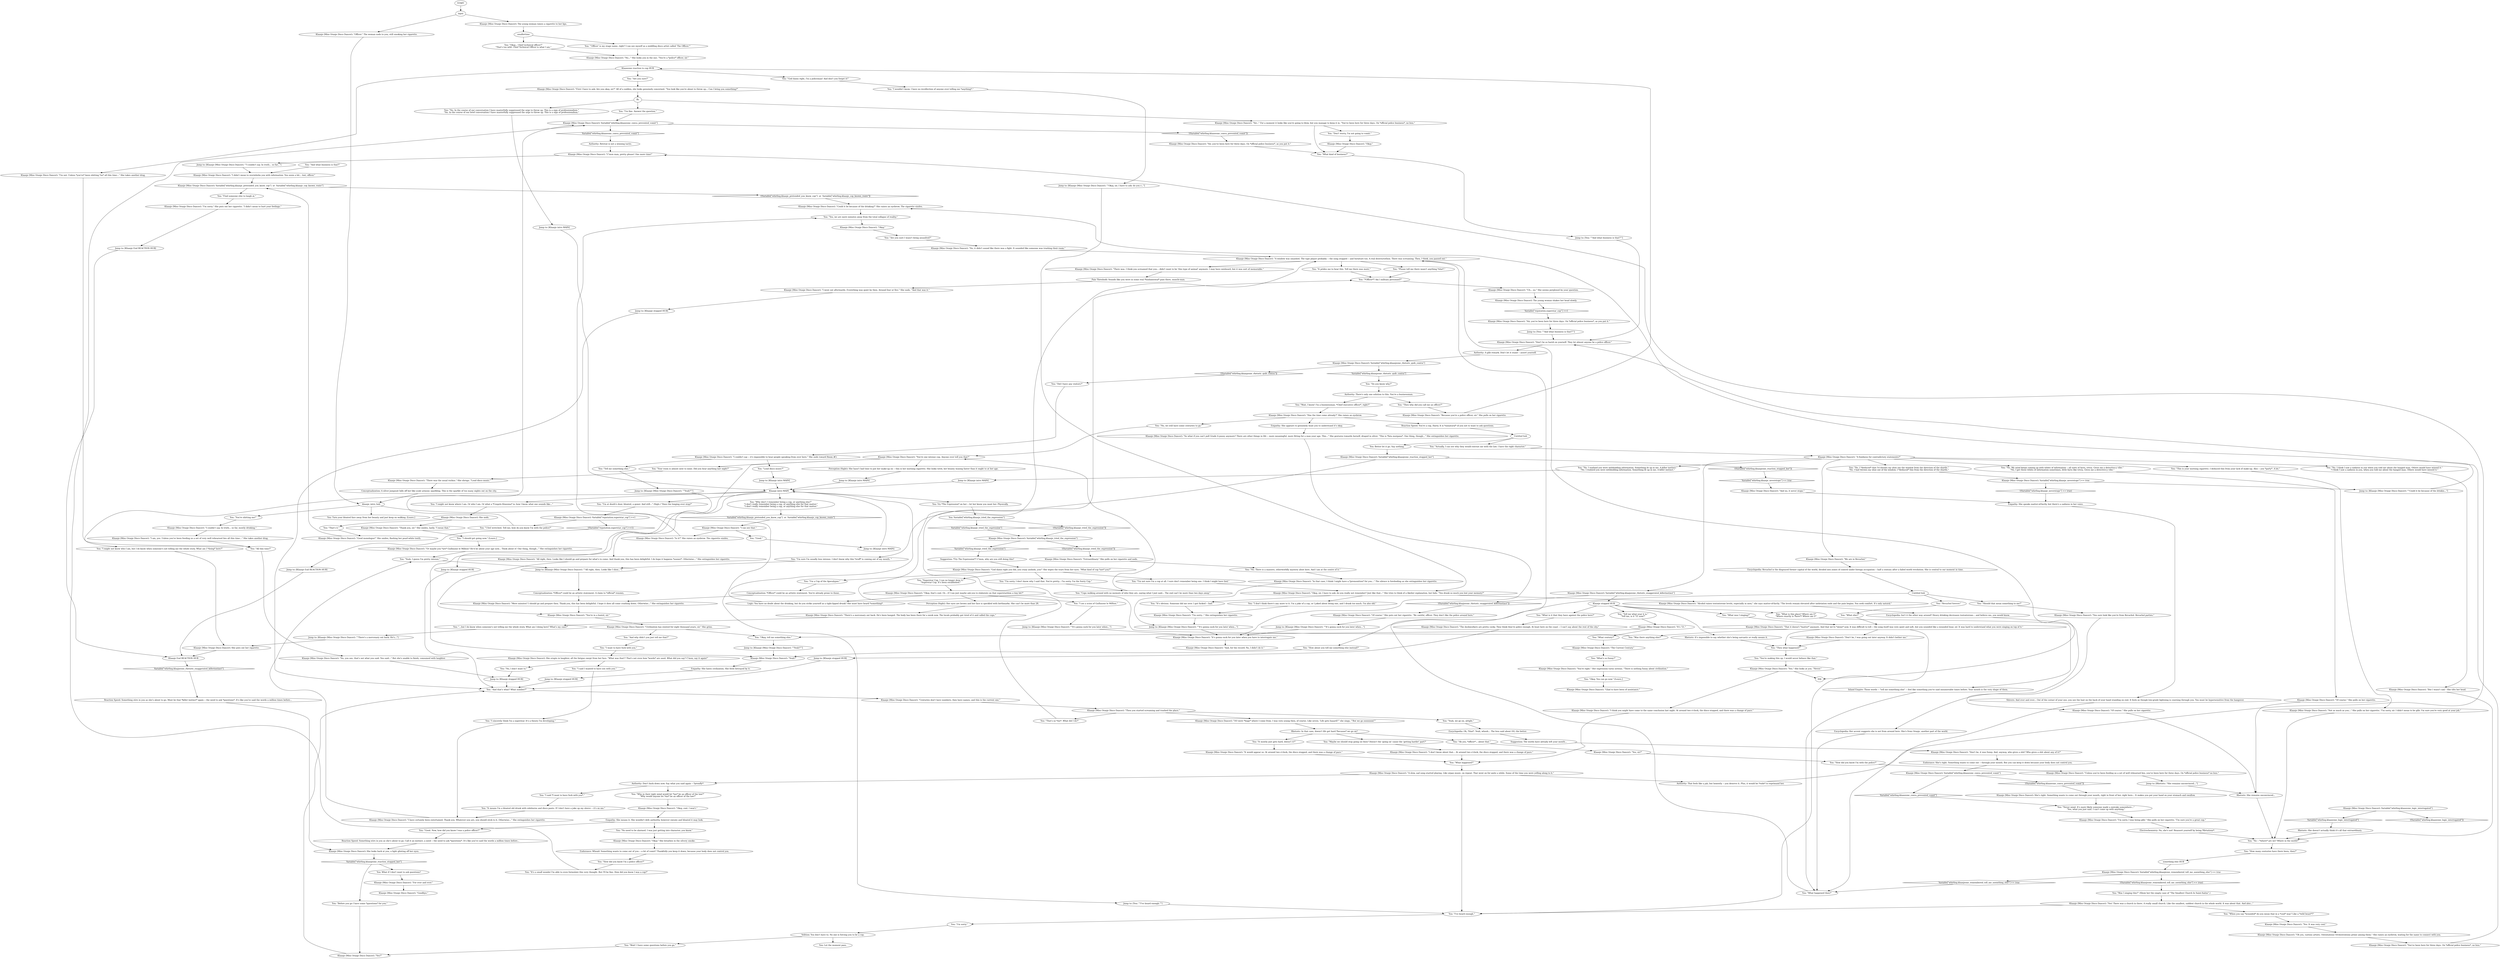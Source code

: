 # WHIRLING F2 / KLAASJE 1
# A striking young woman in a silver body-suit smokes in the hostel hallway. She addresses you as if you were a police officer. You may use your finger pistols for a SUGGESTION red-check. Failure gives you some forewarning about what's going on.
# ==================================================
digraph G {
	  0 [label="START"];
	  1 [label="input"];
	  2 [label="Klaasje (Miss Oranje Disco Dancer): \"Uh... no.\" She seems perplexed by your question."];
	  3 [label="You: \"I'm a Cop of the Apocalypse.\""];
	  4 [label="Klaasje (Miss Oranje Disco Dancer): \"It's gonna suck for you later when you have to interrogate me.\""];
	  5 [label="Klaasje (Miss Oranje Disco Dancer): \"Okay, that's cool. Or... if I can just maybe ask you to elaborate on that superstardom a tiny bit?\""];
	  6 [label="Klaasje (Miss Oranje Disco Dancer): \"I have certainly been entertained. Thank you. Whatever you are, you should stick to it. Otherwise...\" She extinguishes her cigarette."];
	  7 [label="Reaction Speed: Something stirs in you as she's about to go. Must be that *killer instinct* again -- the need to ask *questions*. It's like you've said the words a million times before..."];
	  8 [label="Jump to: [Klaasje (Miss Oranje Disco Dancer): \"\"Okay, sir, I have to ask: do you r...\"]"];
	  9 [label="You: \"Wait! I have some questions before you go.\""];
	  10 [label="Klaasje (Miss Oranje Disco Dancer): \"You're right.\" Her expression turns serious. \"There is nothing funny about civilization.\""];
	  11 [label="Klaasje (Miss Oranje Disco Dancer): \"Glad to have been of assistance.\""];
	  12 [label="You: \"Please tell me there wasn't anything *else*.\""];
	  13 [label="You: \"It prides me to hear this. Tell me there was more.\""];
	  14 [label="Endurance: Whoah! Something wants to come out of you -- a bit of vomit? Thankfully you keep it down, because your body does not control you."];
	  15 [label="Klaasje (Miss Oranje Disco Dancer): \"Good monologue!\" She smiles, flashing her pearl-white teeth."];
	  16 [label="Untitled hub"];
	  17 [label="Klaasje (Miss Oranje Disco Dancer): \"Because you're a police officer, sir.\" She pulls on her cigarette."];
	  18 [label="Klaasje (Miss Oranje Disco Dancer): \"Could it be because of the drinking?\" She raises an eyebrow. The cigarette sizzles."];
	  19 [label="Klaasje (Miss Oranje Disco Dancer): She erupts in laughter, all the fatigue swept from her face. \"What was that!? That's not even how *words* are used. What did you say? C'mon, say it again!\""];
	  20 [label="You: \"I said I wanted to have sex with you.\""];
	  21 [label="You: \"I don't think there's any more to it. I'm a joke of a cop, or I joked about being one, and I drank too much. I'm also old.\""];
	  22 [label="You: \"I'm fine. Answer the question.\""];
	  23 [label="You: Better let it go. Say nothing."];
	  24 [label="Klaasje (Miss Oranje Disco Dancer): \"There was the usual ruckus.\" She shrugs. \"Loud disco music.\""];
	  25 [label="Klaasje (Miss Oranje Disco Dancer): \"Yes. It was very cool.\""];
	  26 [label="Klaasje (Miss Oranje Disco Dancer): \"No, it didn't sound like there was a fight. It sounded like someone was trashing their room.\""];
	  27 [label="Klaasje (Miss Oranje Disco Dancer): Variable[\"whirling.klaaseone_logic_interrogated\"]"];
	  28 [label="Variable[\"whirling.klaaseone_logic_interrogated\"]", shape=diamond];
	  29 [label="!(Variable[\"whirling.klaaseone_logic_interrogated\"])", shape=diamond];
	  30 [label="Klaasje (Miss Oranje Disco Dancer): Variable[\"whirling.klaasjeone_rhetoric_quib_contra\"]"];
	  31 [label="Variable[\"whirling.klaasjeone_rhetoric_quib_contra\"]", shape=diamond];
	  32 [label="!(Variable[\"whirling.klaasjeone_rhetoric_quib_contra\"])", shape=diamond];
	  33 [label="Klaasje (Miss Oranje Disco Dancer): \"I'm sorry.\" She puts out her cigarette. \"I didn't mean to hurt your feelings.\""];
	  34 [label="Klaasje (Miss Oranje Disco Dancer): She's right. Something wants to come out through your mouth, right in front of her, right here... It makes you put your hand on your stomach and swallow."];
	  35 [label="Klaasje (Miss Oranje Disco Dancer): \"A fondness for contradictory statements?\""];
	  36 [label="Authority: A glib remark. Don't let it stand -- assert yourself."];
	  37 [label="Klaasje (Miss Oranje Disco Dancer): \"Yes?\""];
	  38 [label="You: \"What is this place? Where am I?\"\n\"Where exactly is *here*? Where am I?\""];
	  39 [label="Jump to: [Klaasje stopped HUB]"];
	  40 [label="Jump to: [Klaasje (Miss Oranje Disco Dancer): \"\"Yeah?\"\"]"];
	  41 [label="Klaasje (Miss Oranje Disco Dancer): \"The dockworkers are pretty cocky. They think they're police enough. At least here on the coast -- I can't say about the rest of the city.\""];
	  42 [label="Klaasje (Miss Oranje Disco Dancer): \"A slow, sad song started playing. Like organ music, on repeat. That went on for quite a while. Some of the time you were yelling along to it.\""];
	  43 [label="Klaasje (Miss Oranje Disco Dancer): \"Yes! There was a church in there. A really small church. Like the smallest, saddest church in the whole world. It was about that. And also...\""];
	  44 [label="Klaasje (Miss Oranje Disco Dancer): \"Yes.\" She looks at you. \"Never.\""];
	  45 [label="Jump to: [Klaasje stopped HUB]"];
	  46 [label="Electrochemistry: No, she's not! Reassert yourself by being *flirtatious*."];
	  47 [label="Klaasje (Miss Oranje Disco Dancer): \"Yes, sir?\""];
	  48 [label="Klaasje (Miss Oranje Disco Dancer): \"Not as much as you...\" She pulls on her cigarette. \"I'm sorry, sir. I didn't mean to be glib. I'm sure you're very good at your job.\""];
	  49 [label="Klaasje (Miss Oranje Disco Dancer): \"No...\" She looks you in the eye. \"You're a *police* officer, sir.\""];
	  50 [label="You: \"No, we still have some centuries to go.\""];
	  51 [label="You: \"I might not know where I am. Or who I am. Or what a *Coupris Kineema* is; how I know what one sounds like...\""];
	  52 [label="You: \"Tell me what year it is.\"\n\"Tell me, is it '51 now?\""];
	  53 [label="You: \"What century?\""];
	  54 [label="Klaasje (Miss Oranje Disco Dancer): \"The Current Century.\""];
	  55 [label="Klaasje (Miss Oranje Disco Dancer): \"You sure look like you're from Revachol. Revachol parties.\""];
	  56 [label="Encyclopedia: Her accent suggests she is not from around here. She's from Oranje, another part of the world."];
	  57 [label="Klaasje (Miss Oranje Disco Dancer): \"A window was smashed. The tape player probably -- the song stopped -- and furniture too. A real destructothon. There was screaming. Then, I think, you passed out.\""];
	  58 [label="Rhetoric: In that case, doesn't life get hard *because* we go on?"];
	  59 [label="Klaasje (Miss Oranje Disco Dancer): \"I'm sorry. I was being glib.\" She pulls on her cigarette. \"I'm sure you're a great cop.\""];
	  60 [label="Encyclopedia: Isn't it the other way around? Heavy drinking decreases testosterone... and believe me, you would know."];
	  61 [label="klaasje_intro_hub"];
	  62 [label="You: \"Then why did you call me an officer?\""];
	  63 [label="You: \"Okay... Chief technical officer?\"\n\"That's too wild. Chief Technical Officer is what I am.\""];
	  64 [label="You: \"I said *I want to have fuck with you*.\""];
	  65 [label="Klaasje (Miss Oranje Disco Dancer): \"And, for the record: No, I didn't do it.\""];
	  66 [label="Klaasje (Miss Oranje Disco Dancer): \"Okay, sir, I have to ask: do you really not remember? Just like that...\" She tries to think of a likelier explanation, but fails. \"You drank so much you lost your memory?\""];
	  67 [label="You: Try *The Expression* on her -- let her know you want her. Physically."];
	  68 [label="You: Variable[\"whirling.klaasje_tried_the_expression\"]"];
	  69 [label="Variable[\"whirling.klaasje_tried_the_expression\"]", shape=diamond];
	  70 [label="!(Variable[\"whirling.klaasje_tried_the_expression\"])", shape=diamond];
	  71 [label="Jump to: [Klaasje intro MAIN]"];
	  72 [label="You: \"How did you know I'm a police officer?\""];
	  73 [label="You: \"I am a scion of Guillaume le Million.\""];
	  74 [label="You: \"It's obvious. Someone did me over. I got fucked -- bad.\""];
	  75 [label="Encyclopedia: Revachol is the disgraced former capital of the world, divided into zones of control under foreign occupation -- half a century after a failed world revolution. She is central to our moment in time."];
	  76 [label="You: \"Should that mean something to me?\""];
	  77 [label="You: \"Revachol forever.\""];
	  78 [label="You: \"That's so *me*. What did I do?\""];
	  79 [label="Klaasje (Miss Oranje Disco Dancer): \"I went out afterwards. Everything was quiet by then. Around four or five.\" She nods. \"And that was it.\""];
	  80 [label="Suggestion: *Try The Expression*? C'mon, why are you still doing this?"];
	  81 [label="You: \"Don't worry, I'm not going to vomit.\""];
	  82 [label="Klaasje (Miss Oranje Disco Dancer): \"I can see that.\""];
	  83 [label="Klaasje (Miss Oranje Disco Dancer): \"And no, it never stops.\""];
	  84 [label="Jump to: [Klaasje (Miss Oranje Disco Dancer): \"\"There's a mercenary out back. He's...\"]"];
	  85 [label="You: \"'Officer' is my stage name, right? I can see myself as a middling disco artist called 'The Officer.'\""];
	  86 [label="You: \"Are you sure?\""];
	  87 [label="You: \"Good. Now, how did you know I was a police officer?\""];
	  88 [label="You: \"No need to be alarmed. I was just getting into character, you know.\""];
	  89 [label="Klaasje (Miss Oranje Disco Dancer): She nods."];
	  90 [label="Klaasje (Miss Oranje Disco Dancer): Variable[\"whirling.klaaseone_conva_prevented_vomit\"]"];
	  91 [label="Variable[\"whirling.klaaseone_conva_prevented_vomit\"]", shape=diamond];
	  92 [label="!(Variable[\"whirling.klaaseone_conva_prevented_vomit\"])", shape=diamond];
	  93 [label="You: \"Actually, I can see why they would entrust me with the law. I have the right character.\""];
	  94 [label="You: \"No. I realized you were withholding information. Something lit up in me. A killer instinct.\"\n\"No. I realized you were withholding information. Something lit up in me. A killer instinct.\""];
	  95 [label="You: \"No. I *deduced* that I'd thrown my shoe out the window from the direction of the shards.\"\n\"No. I had thrown my shoe out of the window. I *deduced* this from the direction of the shards.\""];
	  96 [label="You: Let the moment pass."];
	  97 [label="Klaasje (Miss Oranje Disco Dancer): \"Yeah?\""];
	  98 [label="You: \"What happened?\""];
	  99 [label="Pain Threshold: Sounds like you were in some real *fundamental* pain there, muscle-man."];
	  100 [label="You: \"How did you know I'm with the police?\""];
	  101 [label="Klaasje (Miss Oranje Disco Dancer): \"Unless you've been feeding us a set of well rehearsed lies, you've been here for three days. On *official police business* no less.\""];
	  102 [label="You: Turn your bloated face away from her beauty and just keep on walking. [Leave.]"];
	  103 [label="You: \"No, I don't want to.\""];
	  104 [label="You: \"I might not know who I am, but I do know when someone's not telling me the whole story. What am I *doing* here?\""];
	  105 [label="Klaasje (Miss Oranje Disco Dancer): Variable[\"whirling.klaaseone_conva_prevented_vomit\"]"];
	  106 [label="Variable[\"whirling.klaaseone_conva_prevented_vomit\"]", shape=diamond];
	  107 [label="!(Variable[\"whirling.klaaseone_conva_prevented_vomit\"])", shape=diamond];
	  108 [label="You: \"No. My mind keeps coming up with titbits of information -- all sorts of facts, trivia. Gives me a detective-y vibe.\"\n\"No, I get these titbits of information sometimes, little facts like trivia. Gives me a detective-y vibe.\""];
	  109 [label="You: What if I don't want to ask questions?"];
	  110 [label="You: \"How about you tell me something else instead?\""];
	  111 [label="You: \"Okay, tell me something else.\""];
	  112 [label="You: \"Loud disco music?\""];
	  113 [label="Jump to: [Klaasje (Miss Oranje Disco Dancer): \"\"Yeah?\"\"]"];
	  114 [label="Klaasje (Miss Oranje Disco Dancer): \"Okay.\""];
	  115 [label="Klaasje (Miss Oranje Disco Dancer): \"In that case, I think I might have a *premonition* for you...\" The silence is foreboding as she extinguishes her cigarette."];
	  116 [label="Klaasje (Miss Oranje Disco Dancer): The young woman raises a cigarette to her lips."];
	  117 [label="You: \"Wait, I know! I'm a businessman. *Chief executive officer*, right?\""];
	  118 [label="Klaaseone reaction to cop HUB"];
	  119 [label="Jump to: [Klaasje (Miss Oranje Disco Dancer): \"\"It's gonna suck for you later when...\"]"];
	  120 [label="Jump to: [Klaasje (Miss Oranje Disco Dancer): \"\"All right, then. Looks like I shou...\"]"];
	  121 [label="Klaasje (Miss Oranje Disco Dancer): \"Centuries don't have numbers, they have names, and this is the current one.\""];
	  122 [label="Klaasje (Miss Oranje Disco Dancer): Variable[\"whirling.klaasjeone_remembered_tell_me_soemthing_else\"] == true"];
	  123 [label="Variable[\"whirling.klaasjeone_remembered_tell_me_soemthing_else\"] == true", shape=diamond];
	  124 [label="!(Variable[\"whirling.klaasjeone_remembered_tell_me_soemthing_else\"] == true)", shape=diamond];
	  125 [label="You: \"I've heard enough.\""];
	  126 [label="Klaasje (Miss Oranje Disco Dancer): \"I couldn't say -- it's impossible to hear people speaking from over here.\" She nods toward Room #3."];
	  127 [label="You: \"Tell me something else.\""];
	  128 [label="Klaasje (Miss Oranje Disco Dancer): She looks back at you, a light glinting off her eyes."];
	  129 [label="Klaasje (Miss Oranje Disco Dancer): \"You're one intense cop. Anyone ever tell you that?\""];
	  130 [label="Klaasje (Miss Oranje Disco Dancer): \"Okay.\" She breathes in the silvery smoke."];
	  131 [label="Klaasje intro MAIN"];
	  132 [label="Klaasje (Miss Oranje Disco Dancer): \"It's '51.\""];
	  133 [label="You: \"What is it that they have against the police here?\""];
	  134 [label="Klaasje (Miss Oranje Disco Dancer): \"That it doesn't *matter* anymore. And that we're *alone* now. It was difficult to tell -- the song itself was very quiet and soft, but you sounded like a wounded boar, sir. It was hard to understand what you were singing on top of it.\""];
	  135 [label="You: \"Then what happened?\""];
	  136 [label="You: \"It mostly just gets hard, doesn't it?\""];
	  137 [label="You: \"Maybe we should stop going on then? Doesn't the 'going on' cause the 'getting harder' part?\""];
	  138 [label="Klaasje (Miss Oranje Disco Dancer): \"It would appear so. At around two o'clock, the disco stopped, and there was a change of pace.\""];
	  139 [label="You: \"What kind of business?\""];
	  140 [label="You: \"This is your morning cigarette. I deduced this from your lack of make-up. Also -- you *party*. A lot.\""];
	  141 [label="You: \"All this time?\""];
	  142 [label="You: \"God damn right, I'm a policeman! And don't you forget it!\""];
	  143 [label="Klaasje (Miss Oranje Disco Dancer): \"So what if you can't pull Grade A pussy anymore? There are other things in life -- more meaningful, more fitting for a man your age. This...\" She gestures towards herself, draped in silver. \"This is *fata morgana*. One thing, though...\" She extinguishes her cigarette."];
	  144 [label="Jump to: [You: \"\"And what business is that?\"\"]"];
	  145 [label="Klaasje (Miss Oranje Disco Dancer): \"But I wasn't sad.\" She tilts her head."];
	  146 [label="You: \"Before you go I have some *questions* for you.\""];
	  147 [label="Jump to: [Klaasje stopped HUB]"];
	  148 [label="You: \"Why don't I remember being a cop, or anything else?\"\n\"I don't really remember being a cop, or anything else for that matter.\"\n\"I don't really remember being a cop, or anything else for that matter.\""];
	  149 [label="Klaasje (Miss Oranje Disco Dancer): \"Of course.\" She pulls on her cigarette."];
	  150 [label="You: \"Superstar Cop. I can no longer deny it.\"\n\"Superstar Cop. It's been established.\"
"];
	  151 [label="You: \"I'm sorry. I don't know why I said that. You're pretty... I'm sorry. I'm the Sorry Cop.\""];
	  152 [label="You: \"I'm not sure I'm a cop at all. I sure don't remember being one. I think I might have lied.\""];
	  153 [label="Empathy: She means it. She wouldn't defy authority, however sweaty and bloated it may look."];
	  154 [label="Klaasje End REACTION HUB"];
	  155 [label="Jump to: [Klaasje End REACTION HUB]"];
	  156 [label="Klaasje (Miss Oranje Disco Dancer): Variable[\"whirling.klaasje_tried_the_expression\"]"];
	  157 [label="Variable[\"whirling.klaasje_tried_the_expression\"]", shape=diamond];
	  158 [label="!(Variable[\"whirling.klaasje_tried_the_expression\"])", shape=diamond];
	  159 [label="You: \"That's it.\""];
	  160 [label="Klaasje (Miss Oranje Disco Dancer): \"Officer.\" The woman nods to you, still smoking her cigarette."];
	  161 [label="You: \"Good.\""];
	  162 [label="Klaasje (Miss Oranje Disco Dancer): \"I'm sorry...\" She extinguishes her cigarette."];
	  163 [label="Rhetoric: She remains unconvinced..."];
	  164 [label="You: \"And what business is that?\""];
	  165 [label="Klaasje (Miss Oranje Disco Dancer): \"Don't be so harsh on yourself. They let almost anyone be a police officer.\""];
	  166 [label="Klaasje (Miss Oranje Disco Dancer): \"Okay, cool. I won't.\""];
	  167 [label="You: \"I wouldn't know. I have no recollection of anyone ever telling me *anything*.\""];
	  168 [label="Perception (Sight): She hasn't had time to put her make-up on -- this is her morning cigarette. She looks tired, her beauty waning faster than it ought to at her age."];
	  169 [label="You: \"Yes, we are mere minutes away from the total collapse of reality.\""];
	  170 [label="Reaction Speed: You're a cop, Harry. It is *unnatural* of you not to want to ask questions."];
	  171 [label="Klaasje (Miss Oranje Disco Dancer): \"For ever and ever.\""];
	  172 [label="You: \"What else?\""];
	  173 [label="You: \"When you say *wounded* do you mean that in a *cool* way? Like a *wild beast*?\""];
	  174 [label="You: \"Was there anything else?\""];
	  175 [label="Klaasje (Miss Oranje Disco Dancer): \"There was. I think you screamed that you... didn't want to be 'this type of animal' anymore. I may have misheard, but it was sort of memorable.\""];
	  176 [label="You: \"*Officer*? Am I military personnel?\""];
	  177 [label="You: \"You're shitting me!\""];
	  178 [label="Klaasje (Miss Oranje Disco Dancer): \"I'm not. Unless *you've* been shitting *us* all this time...\" She takes another drag."];
	  179 [label="Klaasje (Miss Oranje Disco Dancer): \"I couldn't say. In truth... so far, mostly drinking.\""];
	  180 [label="Klaasje (Miss Oranje Disco Dancer): \"I didn't mean to overwhelm you with information. You seem a bit... lost, officer.\""];
	  181 [label="You: \"I want to have fuck with you.\""];
	  182 [label="Klaasje (Miss Oranje Disco Dancer): \"Don't be, it was funny. And, anyway, who gives a shit? Who gives a shit about any of it?\""];
	  183 [label="You: \"Cops walking around with no memory of who they are, saying what I just said... The end can't be more than two days away.\""];
	  184 [label="Empathy: She appears to genuinely want you to understand it's okay."];
	  185 [label="Endurance: She's right. Something wants to come out -- through your mouth. But you can keep it down because your body does not control you."];
	  186 [label="ffs"];
	  187 [label="You: \"Never mind. It's more likely someone made a mistake somewhere...\"\n\"Yes, what you just said. I can't come up with anything.\""];
	  188 [label="Klaasje (Miss Oranje Disco Dancer): \"We are in Revachol.\""];
	  189 [label="You: \"How many centuries have there been, then?\""];
	  190 [label="Klaasje (Miss Oranje Disco Dancer): \"Then you started screaming and trashed the place.\""];
	  191 [label="You: \"You're making this up. I would never behave like that.\""];
	  192 [label="Klaasje (Miss Oranje Disco Dancer): \"OO were *huge* where I come from. I was very young then, of course. Like seven. 'Life gets haaard!'\" she sings, \"'But we go ooooooon!'\""];
	  193 [label="Suggestion: The words have already left your mouth..."];
	  194 [label="Klaasje (Miss Oranje Disco Dancer): \"Extraordinary.\" She pulls on her cigarette and nods."];
	  195 [label="Klaasje (Miss Oranje Disco Dancer): Variable[\"whirling.klaasje_neverstops\"] == true"];
	  196 [label="Variable[\"whirling.klaasje_neverstops\"] == true", shape=diamond];
	  197 [label="!(Variable[\"whirling.klaasje_neverstops\"] == true)", shape=diamond];
	  198 [label="Jump to: [Klaasje (Miss Oranje Disco Dancer): \"\"Could it be because of the drinkin...\"]"];
	  199 [label="Authority: There's only one solution to this. You're a businessman."];
	  200 [label="Klaasje (Miss Oranje Disco Dancer): The young woman shakes her head slowly."];
	  201 [label="Klaasje (Miss Oranje Disco Dancer): \"Has the time come already?\" She raises an eyebrow."];
	  202 [label="Conceptualization: *Officer* could be an artistic statement. You're already prone to those."];
	  203 [label="Klaasje (Miss Oranje Disco Dancer): \"Sir, you've been here for three days. On *official police business*, as you put it.\""];
	  204 [label="You: \"It's a small wonder I'm able to even formulate this very thought. But I'll be fine. How did you know I was a cop?\""];
	  205 [label="You: \"No. In the course of our conversation I have masterfully suppressed the urge to throw up. This is a sign of professionalism.\"\n\"No. In the course of our brief conversation I have masterfully suppressed the urge to throw up. This is a sign of professionalism.\""];
	  206 [label="You: \"No. I think I saw a sadness in you when you told me about the hanged man. Others would have missed it.\"\n\"I think I saw a sadness in you, when you told me about the hanged man. Others would have missed it.\"
"];
	  207 [label="Klaasje (Miss Oranje Disco Dancer): Variable[\"whirling.klaajseone_rhetoric_exaggerated_killerinstinct\"]"];
	  208 [label="Variable[\"whirling.klaajseone_rhetoric_exaggerated_killerinstinct\"]", shape=diamond];
	  209 [label="!(Variable[\"whirling.klaajseone_rhetoric_exaggerated_killerinstinct\"])", shape=diamond];
	  210 [label="Klaasje stopped HUB"];
	  211 [label="You: \"And that's what? What number?\""];
	  212 [label="You: \"What's so funny?\""];
	  213 [label="You: \"And why didn't you just tell me that?\""];
	  214 [label="Shivers: And ever and ever... Out of the corner of your eye, you see the hair on the back of your hand standing on end. It feels as though low-grade lightning is coursing through you. You must be hypersensitive from the hangover."];
	  215 [label="Klaasje (Miss Oranje Disco Dancer): \"Goodbye.\""];
	  216 [label="Empathy: She speaks matter-of-factly, but there's a sadness in her voice."];
	  217 [label="You: \"...but I do know when someone's not telling me the whole story. What am I doing here? What's my case?\""];
	  218 [label="Klaasje (Miss Oranje Disco Dancer): \"Thank you, sir.\" She smiles, lazily. \"I mean that.\""];
	  219 [label="Jump to: [Klaasje intro MAIN]"];
	  220 [label="Klaasje (Miss Oranje Disco Dancer): \"C'mon man, pretty please! One more time!\""];
	  221 [label="Jump to: [Klaasje stopped HUB]"];
	  222 [label="You: \"What happened then?\""];
	  223 [label="Klaasje (Miss Oranje Disco Dancer): \"I think you might have come to the same conclusion last night. At around two o'clock, the disco stopped, and there was a change of pace.\""];
	  224 [label="Klaasje (Miss Oranje Disco Dancer): \"I don't know about that... At around two o'clock, the disco stopped, and there was a change of pace.\""];
	  225 [label="Encyclopedia: Oh, *that*. Yeah, whooh... The less said about OO, the better."];
	  226 [label="Klaasje (Miss Oranje Disco Dancer): \"You've been here for three days. On *official police business*, no less.\""];
	  227 [label="Klaasje (Miss Oranje Disco Dancer): \"No, you see, that's not what you said. You said...\" But she's unable to finish, consumed with laughter."];
	  228 [label="You: \"I sincerely think I'm a superstar. It's a theory I'm developing.\""];
	  229 [label="Perception (Sight): Her eyes are brown and her face is speckled with birthmarks. She can't be more than 28."];
	  230 [label="smallertime"];
	  231 [label="Klaasje (Miss Oranje Disco Dancer): \"Mere minutes? I should go and prepare then. Thank you, this has been delightful. I hope it does all come crashing down. Otherwise...\" She extinguishes her cigarette."];
	  232 [label="Klaasje (Miss Oranje Disco Dancer): \"Okay.\""];
	  233 [label="You: \"I'm sorry.\""];
	  234 [label="Klaasje (Miss Oranje Disco Dancer): \"Don't be, I was going out later anyway. It didn't bother me.\""];
	  235 [label="Volition: You don't have to. No one is forcing you to be a cop."];
	  236 [label="Untitled hub"];
	  237 [label="You: \"Do you know why?\""];
	  238 [label="Klaasje (Miss Oranje Disco Dancer): \"Is it?\" She raises an eyebrow. The cigarette sizzles."];
	  239 [label="Jump to: [Klaasje intro MAIN]"];
	  240 [label="Rhetoric: She doesn't actually think it's all that extraordinary."];
	  241 [label="You: \"No. There is a massive, otherworldly mystery afoot here. And I am at the centre of it.\""];
	  242 [label="Klaasje (Miss Oranje Disco Dancer): \"Alcohol raises testosterone levels, especially in men,\" she says matter-of-factly. \"The levels remain elevated after inebriation ends and the pain begins. You seek comfort. It's only natural.\""];
	  243 [label="Klaasje (Miss Oranje Disco Dancer): Variable[\"reputation.superstar_cop\"] >=1"];
	  244 [label="Variable[\"reputation.superstar_cop\"] >=1", shape=diamond];
	  245 [label="!(Variable[\"reputation.superstar_cop\"] >=1)", shape=diamond];
	  246 [label="You: \"I feel wretched. Tell me, how do you know I'm with the police?\""];
	  247 [label="Klaasje (Miss Oranje Disco Dancer): \"Sir...\" For a moment it looks like you're going to blow, but you manage to keep it in. \"You've been here for three days. On *official police business*, no less.\""];
	  248 [label="Klaasje (Miss Oranje Disco Dancer): \"Sir, you've been here for three days. On *official police business*, as you put it.\""];
	  249 [label="Authority: Retreat is not a winning tactic."];
	  250 [label="Klaasje (Miss Oranje Disco Dancer): Variable[\"whirling.klaasjeone_reaction_stopped_her\"]"];
	  251 [label="Variable[\"whirling.klaasjeone_reaction_stopped_her\"]", shape=diamond];
	  252 [label="!(Variable[\"whirling.klaasjeone_reaction_stopped_her\"])", shape=diamond];
	  253 [label="You: \"I'm sure I'm usually less intense. I don't know why this *stuff* is coming out of my mouth. \""];
	  254 [label="You: \"Your room is almost next to mine. Did you hear anything last night?\""];
	  255 [label="You: \"What was I singing?\""];
	  256 [label="Authority: Don't back down now. Say what you said again -- *proudly*."];
	  257 [label="Jump to: [Klaasje (Miss Oranje Disco Dancer): \"\"I couldn't say. In truth... so far...\"]"];
	  258 [label="Jump to: [You: \"\"And what business is that?\"\"]"];
	  259 [label="Jump to: [Rhetoric: \"She remains unconvinced...\"]"];
	  260 [label="You: \"I should get going now.\" [Leave.]"];
	  261 [label="Klaasje (Miss Oranje Disco Dancer): \"All right, then. Looks like I should go and prepare for what's to come. And thank you, this has been delightful. I do hope it happens *sooner*. Otherwise...\" She extinguishes her cigarette."];
	  262 [label="Conceptualization: *Officer* could be an artistic statement. A claim to *official* renown."];
	  263 [label="Jump to: [Klaasje End REACTION HUB]"];
	  264 [label="Jump to: [Klaasje (Miss Oranje Disco Dancer): \"\"It's gonna suck for you later when...\"]"];
	  265 [label="Klaasje (Miss Oranje Disco Dancer): \"You're in a hostel, sir.\""];
	  266 [label="Inland Empire: Those words -- \"tell me something else\" -- feel like something you've said innumerable times before. Your mouth is the very shape of them."];
	  267 [label="You: \"Was I singing this?\" (Show her the empty case of \"The Smallest Church In Saint-Saëns\".)"];
	  268 [label="Authority: That feels like a jab, but honestly -- you deserve it. Plus, it would be *rude* to reprimand her."];
	  269 [label="You: \"Did I have any visitors?\""];
	  270 [label="Conceptualization: A silver jumpsuit falls off her like scale armour, sparkling. This is the sparkle of too many nights out on the city."];
	  271 [label="Klaasje (Miss Oranje Disco Dancer): \"There's a mercenary out back. He's been hanged. The body has been there for a week now. The locals probably got tired of it and called the cops.\""];
	  272 [label="Klaasje (Miss Oranje Disco Dancer): She puts out her cigarette."];
	  273 [label="Klaasje (Miss Oranje Disco Dancer): \"Of course.\" She pulls on her cigarette."];
	  274 [label="Jump to: [Klaasje intro MAIN]"];
	  275 [label="You: \"No -- *where* are we? Where in the world?\""];
	  276 [label="Klaasje (Miss Oranje Disco Dancer): \"Civilization has existed for eight thousand years, sir.\" She grins."];
	  277 [label="something else HUB"];
	  278 [label="Empathy: She hates civilization. She feels betrayed by it."];
	  279 [label="You: \"Okay. You can go now.\" [Leave.]"];
	  280 [label="Rhetoric: It's impossible to say whether she's being sarcastic or really means it."];
	  281 [label="Klaasje (Miss Oranje Disco Dancer): \"Oh yes, various artists. Ostentatious Orchestrations prime among them.\" She raises an eyebrow, waiting for the name to connect with you."];
	  282 [label="Jump to: [Klaasje intro MAIN]"];
	  283 [label="Klaasje (Miss Oranje Disco Dancer): Variable[\"whirling.klaasje_pretended_you_know_cop\"]  or  Variable[\"whirling.klaasje_cop_known_route\"]"];
	  284 [label="Variable[\"whirling.klaasje_pretended_you_know_cop\"]  or  Variable[\"whirling.klaasje_cop_known_route\"]", shape=diamond];
	  285 [label="!(Variable[\"whirling.klaasje_pretended_you_know_cop\"]  or  Variable[\"whirling.klaasje_cop_known_route\"])", shape=diamond];
	  286 [label="You: \"Find someone else to laugh at.\""];
	  287 [label="You: \"Who in their right mind would let *me* be an officer of the law?\"\n\"Why would anyone let *me* be an officer of the law?\""];
	  288 [label="You: \"I'm at death's door, bloated, a goner. And still...\" (Sigh.) \"Does the longing ever stop?\""];
	  289 [label="Klaasje (Miss Oranje Disco Dancer): \"God damn right you did, you crazy asshole, you!\" She wipes the tears from her eyes. \"What kind of cop *are* you?\""];
	  290 [label="You: \"It means I'm a bloated old drunk with sideburns and disco pants. If I don't have a joke up my sleeve -- it's on me.\""];
	  291 [label="Logic: You have no doubt about the drinking, but do you strike yourself as a tight-lipped drunk? She must have heard *something*."];
	  292 [label="Klaasje (Miss Oranje Disco Dancer): \"I am, yes. Unless you've been feeding us a set of very well rehearsed lies all this time...\" She takes another drag."];
	  293 [label="Klaasje (Miss Oranje Disco Dancer): \"First I have to ask: Are you okay, sir?\" All of a sudden, she looks genuinely concerned. \"You look like you're about to throw up... Can I bring you something?\""];
	  294 [label="Reaction Speed: Something stirs in you as she's about to go. Call it an instinct, a need -- the need to ask *questions*. It's like you've said the words a million times before..."];
	  295 [label="Klaasje (Miss Oranje Disco Dancer): \"Of course.\" She puts out her cigarette. \"Be careful, officer. They don't like the police around here.\""];
	  296 [label="Klaasje (Miss Oranje Disco Dancer): \"Or maybe you *are* Guillaume le Million? He'd be about your age now... Think about it! One thing, though...\" She extinguishes her cigarette."];
	  297 [label="Jump to: [Klaasje (Miss Oranje Disco Dancer): \"\"It's gonna suck for you later when...\"]"];
	  298 [label="You: \"Yeah, I guess I'm pretty intense.\""];
	  299 [label="Jump to: [Klaasje stopped HUB]"];
	  300 [label="You: \"Are you sure I wasn't being assaulted?\""];
	  301 [label="You: \"Yeah, we go on, alright.\""];
	  302 [label="You: \"Ah yes, *officer*... about that.\""];
	  303 [label="Jump to: [You: \"\"I've heard enough.\"\"]"];
	  0 -> 1
	  1 -> 160
	  1 -> 116
	  2 -> 200
	  3 -> 202
	  4 -> 65
	  5 -> 73
	  5 -> 291
	  5 -> 229
	  6 -> 298
	  7 -> 128
	  8 -> 66
	  9 -> 37
	  10 -> 279
	  12 -> 176
	  13 -> 176
	  14 -> 72
	  15 -> 283
	  16 -> 76
	  16 -> 77
	  16 -> 110
	  17 -> 118
	  18 -> 169
	  19 -> 20
	  19 -> 103
	  20 -> 228
	  21 -> 162
	  22 -> 105
	  23 -> 250
	  24 -> 270
	  25 -> 281
	  26 -> 57
	  27 -> 28
	  27 -> 29
	  28 -> 240
	  30 -> 32
	  30 -> 31
	  31 -> 237
	  32 -> 269
	  33 -> 155
	  34 -> 187
	  35 -> 108
	  35 -> 140
	  35 -> 206
	  35 -> 207
	  35 -> 188
	  35 -> 94
	  35 -> 95
	  36 -> 30
	  37 -> 211
	  38 -> 266
	  39 -> 211
	  40 -> 97
	  41 -> 147
	  42 -> 256
	  42 -> 268
	  42 -> 125
	  43 -> 125
	  43 -> 173
	  44 -> 304
	  44 -> 223
	  45 -> 211
	  46 -> 275
	  47 -> 100
	  48 -> 275
	  49 -> 118
	  50 -> 129
	  51 -> 89
	  52 -> 132
	  53 -> 54
	  54 -> 212
	  55 -> 56
	  56 -> 222
	  57 -> 304
	  57 -> 12
	  57 -> 13
	  57 -> 175
	  58 -> 136
	  58 -> 137
	  58 -> 302
	  59 -> 46
	  60 -> 273
	  61 -> 177
	  61 -> 102
	  61 -> 303
	  62 -> 17
	  63 -> 49
	  64 -> 290
	  66 -> 242
	  66 -> 74
	  66 -> 21
	  67 -> 68
	  68 -> 69
	  68 -> 70
	  69 -> 156
	  70 -> 156
	  71 -> 131
	  72 -> 204
	  73 -> 297
	  74 -> 162
	  75 -> 16
	  76 -> 55
	  77 -> 172
	  78 -> 57
	  79 -> 45
	  80 -> 289
	  81 -> 114
	  82 -> 161
	  82 -> 238
	  83 -> 216
	  84 -> 272
	  85 -> 49
	  86 -> 293
	  87 -> 294
	  88 -> 130
	  89 -> 218
	  89 -> 159
	  90 -> 91
	  90 -> 92
	  91 -> 187
	  92 -> 34
	  93 -> 35
	  94 -> 274
	  95 -> 195
	  97 -> 278
	  98 -> 42
	  99 -> 79
	  100 -> 101
	  101 -> 259
	  103 -> 221
	  104 -> 272
	  105 -> 106
	  105 -> 107
	  106 -> 249
	  107 -> 248
	  108 -> 149
	  109 -> 171
	  110 -> 97
	  111 -> 40
	  112 -> 282
	  113 -> 97
	  114 -> 139
	  115 -> 119
	  116 -> 230
	  117 -> 201
	  118 -> 178
	  118 -> 142
	  118 -> 86
	  119 -> 4
	  120 -> 262
	  121 -> 190
	  122 -> 123
	  122 -> 124
	  123 -> 222
	  124 -> 267
	  125 -> 233
	  126 -> 112
	  126 -> 127
	  127 -> 113
	  128 -> 251
	  129 -> 168
	  129 -> 299
	  129 -> 254
	  130 -> 14
	  131 -> 288
	  131 -> 67
	  131 -> 261
	  131 -> 104
	  131 -> 51
	  131 -> 148
	  132 -> 53
	  132 -> 111
	  133 -> 41
	  134 -> 234
	  134 -> 125
	  134 -> 174
	  134 -> 135
	  135 -> 191
	  136 -> 138
	  137 -> 224
	  138 -> 98
	  139 -> 258
	  140 -> 48
	  141 -> 227
	  142 -> 167
	  143 -> 4
	  144 -> 165
	  145 -> 275
	  146 -> 37
	  147 -> 211
	  148 -> 284
	  149 -> 163
	  150 -> 5
	  151 -> 183
	  152 -> 66
	  153 -> 88
	  153 -> 87
	  154 -> 208
	  155 -> 154
	  156 -> 157
	  156 -> 158
	  157 -> 80
	  158 -> 194
	  159 -> 15
	  160 -> 61
	  161 -> 239
	  162 -> 119
	  163 -> 275
	  164 -> 180
	  165 -> 36
	  166 -> 153
	  167 -> 8
	  168 -> 71
	  169 -> 232
	  170 -> 236
	  171 -> 215
	  172 -> 134
	  173 -> 25
	  174 -> 176
	  175 -> 99
	  176 -> 2
	  177 -> 179
	  178 -> 141
	  179 -> 292
	  180 -> 283
	  181 -> 19
	  182 -> 185
	  183 -> 129
	  184 -> 143
	  185 -> 90
	  186 -> 205
	  186 -> 22
	  186 -> 247
	  187 -> 59
	  188 -> 75
	  189 -> 277
	  190 -> 192
	  190 -> 301
	  190 -> 78
	  191 -> 44
	  192 -> 58
	  193 -> 182
	  194 -> 241
	  195 -> 197
	  195 -> 198
	  196 -> 83
	  197 -> 216
	  198 -> 18
	  199 -> 117
	  199 -> 62
	  200 -> 244
	  201 -> 184
	  201 -> 170
	  201 -> 50
	  202 -> 231
	  203 -> 144
	  204 -> 105
	  205 -> 219
	  206 -> 145
	  207 -> 209
	  207 -> 210
	  208 -> 7
	  209 -> 295
	  210 -> 133
	  210 -> 38
	  210 -> 52
	  210 -> 280
	  210 -> 255
	  211 -> 121
	  212 -> 10
	  213 -> 181
	  214 -> 222
	  216 -> 214
	  217 -> 84
	  218 -> 260
	  219 -> 131
	  220 -> 257
	  221 -> 211
	  222 -> 57
	  223 -> 98
	  224 -> 98
	  225 -> 193
	  226 -> 165
	  227 -> 221
	  228 -> 6
	  229 -> 271
	  230 -> 85
	  230 -> 63
	  231 -> 265
	  232 -> 300
	  233 -> 235
	  234 -> 135
	  235 -> 96
	  235 -> 9
	  236 -> 93
	  236 -> 23
	  237 -> 199
	  238 -> 169
	  239 -> 131
	  240 -> 275
	  241 -> 115
	  242 -> 60
	  243 -> 245
	  243 -> 246
	  244 -> 203
	  245 -> 263
	  246 -> 105
	  247 -> 81
	  247 -> 139
	  248 -> 139
	  249 -> 220
	  250 -> 252
	  250 -> 253
	  251 -> 146
	  251 -> 109
	  252 -> 196
	  253 -> 120
	  254 -> 24
	  255 -> 134
	  256 -> 64
	  256 -> 287
	  257 -> 180
	  258 -> 165
	  259 -> 163
	  260 -> 296
	  261 -> 265
	  262 -> 231
	  263 -> 154
	  264 -> 4
	  265 -> 276
	  266 -> 222
	  267 -> 43
	  268 -> 220
	  269 -> 126
	  270 -> 61
	  271 -> 217
	  272 -> 154
	  273 -> 163
	  274 -> 131
	  275 -> 189
	  276 -> 213
	  276 -> 111
	  277 -> 122
	  278 -> 39
	  279 -> 11
	  280 -> 135
	  281 -> 226
	  282 -> 131
	  283 -> 285
	  283 -> 286
	  284 -> 82
	  285 -> 18
	  286 -> 33
	  287 -> 166
	  288 -> 243
	  289 -> 152
	  289 -> 3
	  289 -> 150
	  289 -> 151
	  290 -> 6
	  291 -> 131
	  292 -> 141
	  293 -> 186
	  294 -> 128
	  295 -> 264
	  296 -> 298
	  297 -> 4
	  298 -> 120
	  299 -> 211
	  300 -> 26
	  301 -> 225
	  302 -> 47
	  303 -> 125
}

